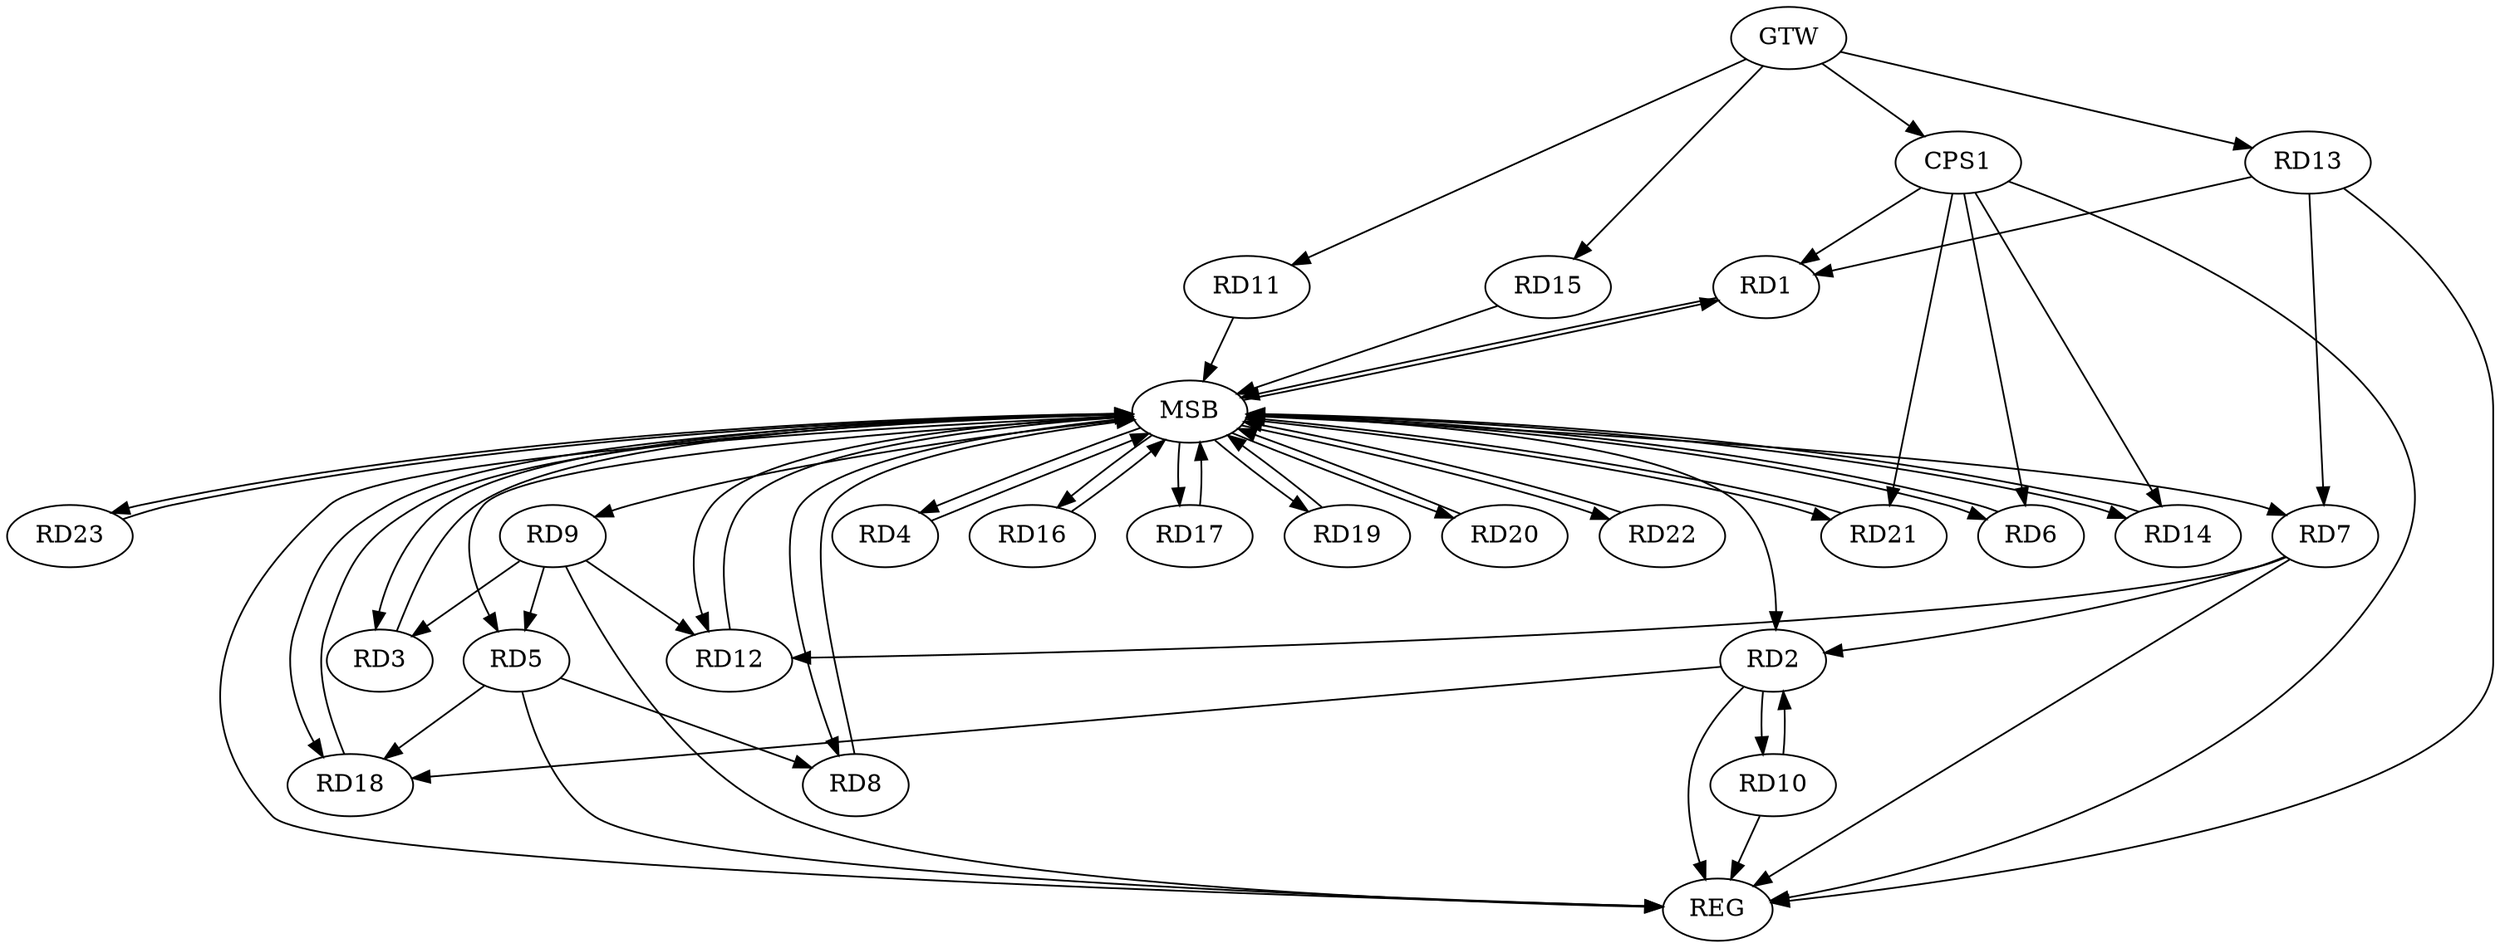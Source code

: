 strict digraph G {
  RD1 [ label="RD1" ];
  RD2 [ label="RD2" ];
  RD3 [ label="RD3" ];
  RD4 [ label="RD4" ];
  RD5 [ label="RD5" ];
  RD6 [ label="RD6" ];
  RD7 [ label="RD7" ];
  RD8 [ label="RD8" ];
  RD9 [ label="RD9" ];
  RD10 [ label="RD10" ];
  RD11 [ label="RD11" ];
  RD12 [ label="RD12" ];
  RD13 [ label="RD13" ];
  RD14 [ label="RD14" ];
  RD15 [ label="RD15" ];
  RD16 [ label="RD16" ];
  RD17 [ label="RD17" ];
  RD18 [ label="RD18" ];
  RD19 [ label="RD19" ];
  RD20 [ label="RD20" ];
  RD21 [ label="RD21" ];
  RD22 [ label="RD22" ];
  RD23 [ label="RD23" ];
  CPS1 [ label="CPS1" ];
  GTW [ label="GTW" ];
  REG [ label="REG" ];
  MSB [ label="MSB" ];
  RD13 -> RD1;
  RD7 -> RD2;
  RD2 -> RD10;
  RD10 -> RD2;
  RD2 -> RD18;
  RD9 -> RD3;
  RD5 -> RD8;
  RD9 -> RD5;
  RD5 -> RD18;
  RD7 -> RD12;
  RD13 -> RD7;
  RD9 -> RD12;
  CPS1 -> RD6;
  CPS1 -> RD21;
  CPS1 -> RD1;
  CPS1 -> RD14;
  GTW -> RD11;
  GTW -> RD13;
  GTW -> RD15;
  GTW -> CPS1;
  RD2 -> REG;
  RD5 -> REG;
  RD7 -> REG;
  RD9 -> REG;
  RD10 -> REG;
  RD13 -> REG;
  CPS1 -> REG;
  RD1 -> MSB;
  MSB -> RD5;
  MSB -> RD12;
  MSB -> RD16;
  MSB -> REG;
  RD3 -> MSB;
  MSB -> RD6;
  MSB -> RD9;
  RD4 -> MSB;
  MSB -> RD1;
  MSB -> RD8;
  RD6 -> MSB;
  RD8 -> MSB;
  MSB -> RD3;
  MSB -> RD7;
  MSB -> RD14;
  RD11 -> MSB;
  MSB -> RD2;
  MSB -> RD4;
  MSB -> RD17;
  RD12 -> MSB;
  MSB -> RD18;
  MSB -> RD19;
  RD14 -> MSB;
  MSB -> RD21;
  RD15 -> MSB;
  RD16 -> MSB;
  MSB -> RD23;
  RD17 -> MSB;
  RD18 -> MSB;
  MSB -> RD22;
  RD19 -> MSB;
  RD20 -> MSB;
  RD21 -> MSB;
  RD22 -> MSB;
  MSB -> RD20;
  RD23 -> MSB;
}
